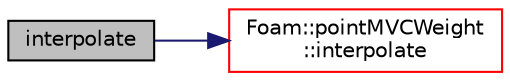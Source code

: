 digraph "interpolate"
{
  bgcolor="transparent";
  edge [fontname="Helvetica",fontsize="10",labelfontname="Helvetica",labelfontsize="10"];
  node [fontname="Helvetica",fontsize="10",shape=record];
  rankdir="LR";
  Node1 [label="interpolate",height=0.2,width=0.4,color="black", fillcolor="grey75", style="filled" fontcolor="black"];
  Node1 -> Node2 [color="midnightblue",fontsize="10",style="solid",fontname="Helvetica"];
  Node2 [label="Foam::pointMVCWeight\l::interpolate",height=0.2,width=0.4,color="red",URL="$classFoam_1_1pointMVCWeight.html#a694411258d1903b4ec55328c4921bf3a",tooltip="Interpolate field. "];
}
